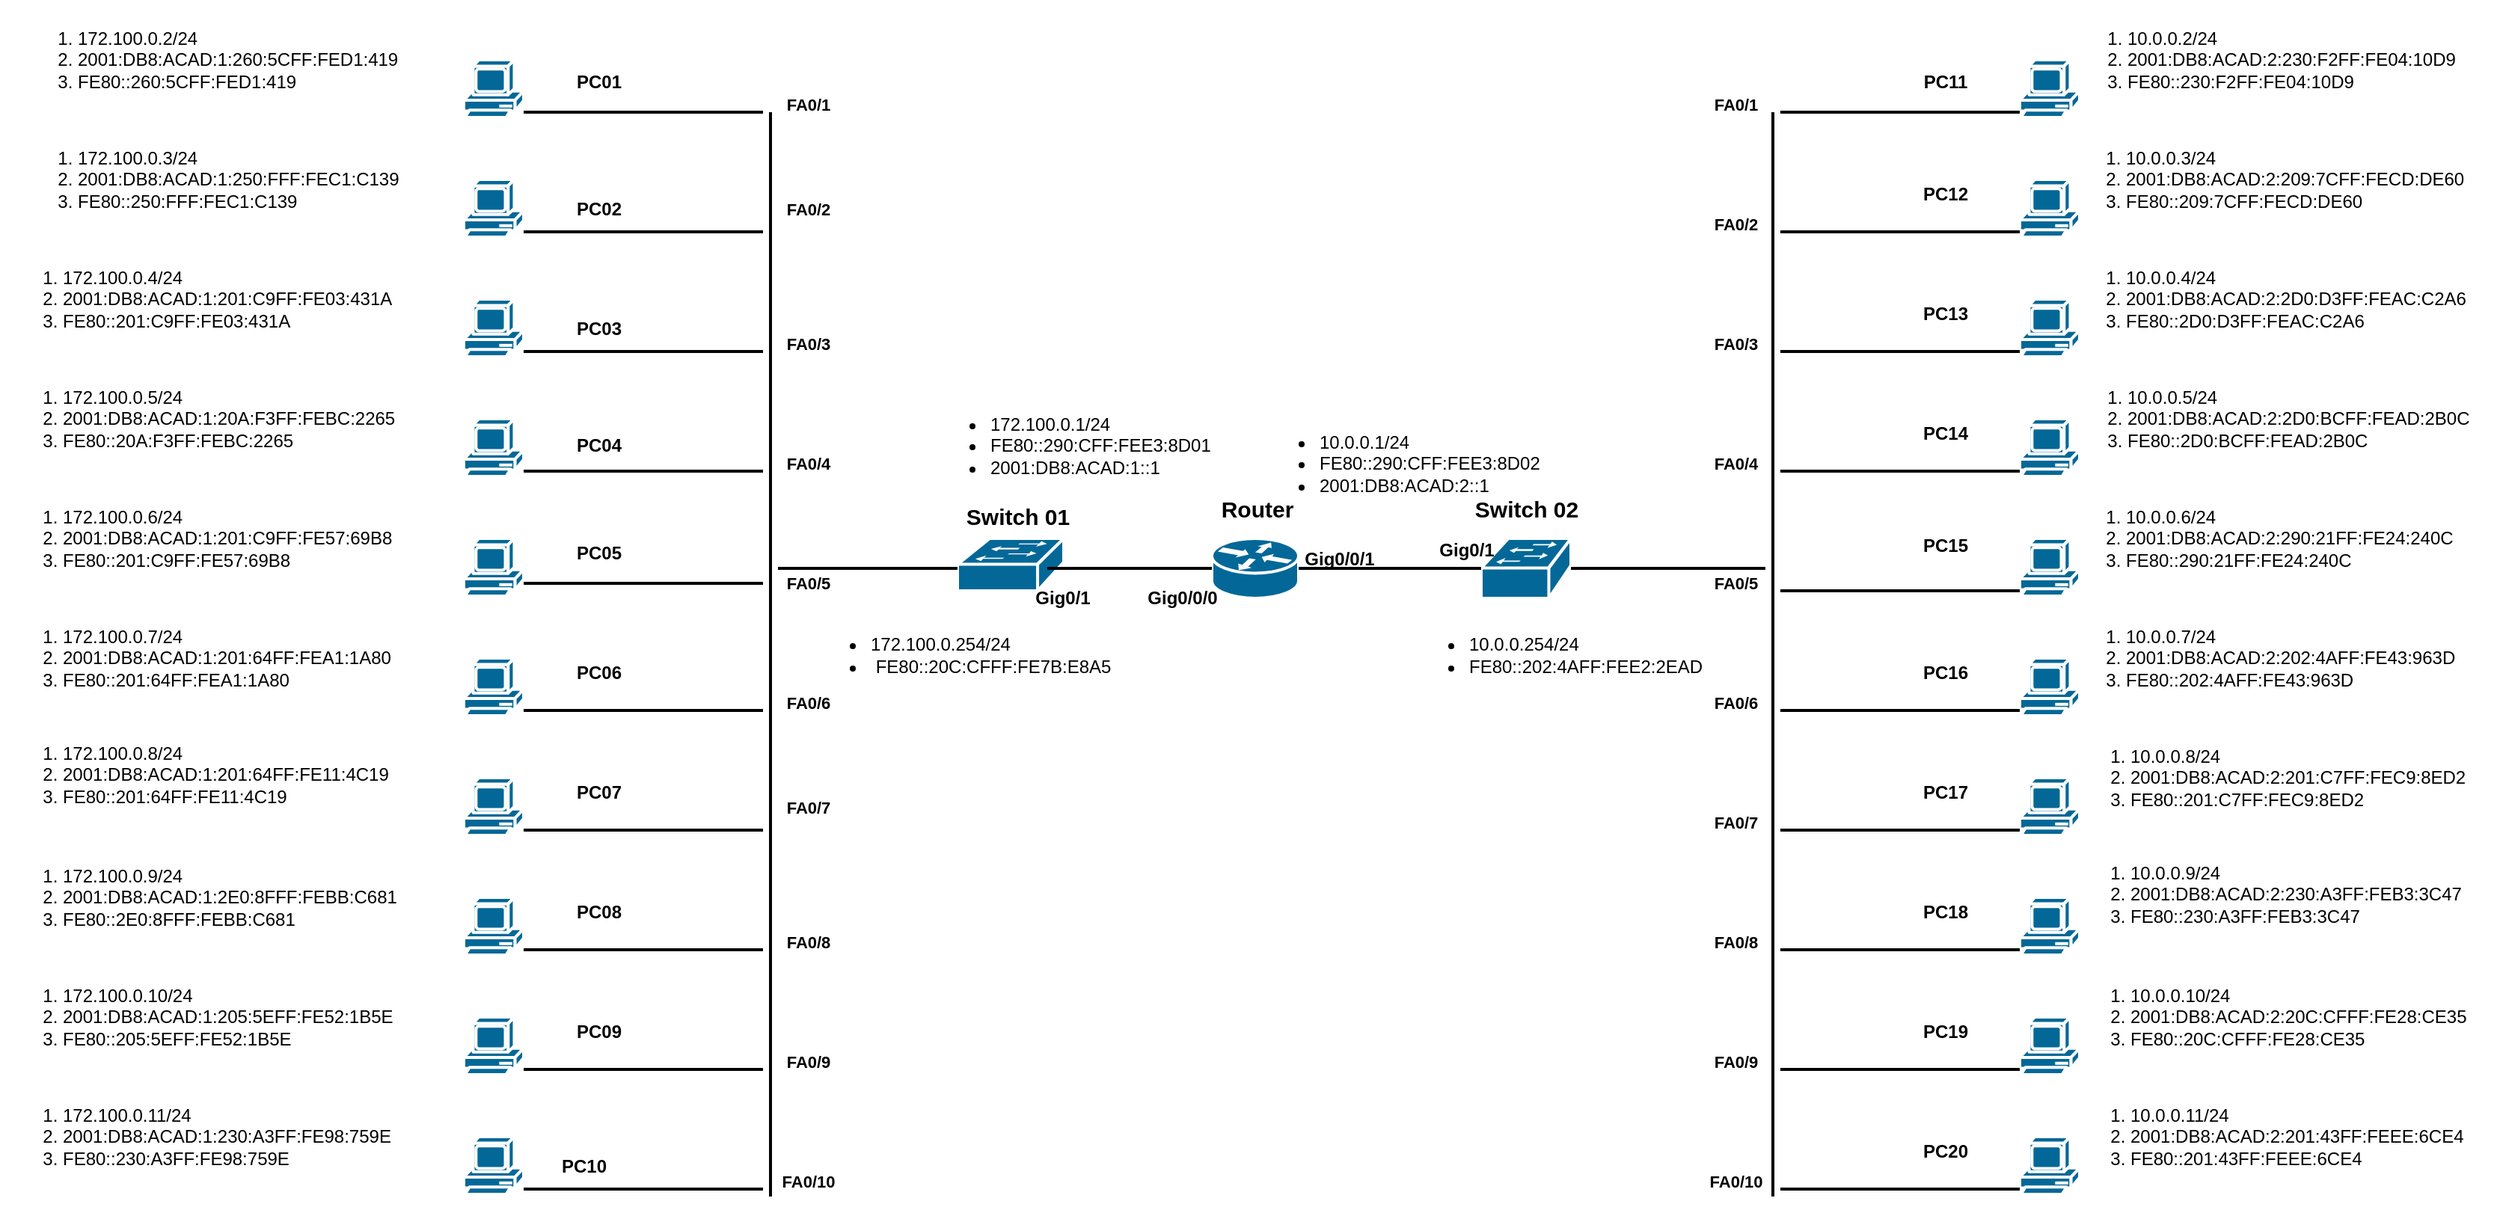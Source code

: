 <mxfile version="25.0.1">
  <diagram name="Pagina-1" id="lJMiuOfBH1eb-aQv7J_N">
    <mxGraphModel dx="3243" dy="1205" grid="1" gridSize="10" guides="1" tooltips="1" connect="1" arrows="1" fold="1" page="1" pageScale="1" pageWidth="1169" pageHeight="827" math="0" shadow="0">
      <root>
        <mxCell id="0" />
        <mxCell id="1" parent="0" />
        <mxCell id="Ideb3Kr1neXmDtbUBlHp-2" value="" style="shape=mxgraph.cisco.routers.router;sketch=0;html=1;pointerEvents=1;dashed=0;fillColor=#036897;strokeColor=#ffffff;strokeWidth=2;verticalLabelPosition=bottom;verticalAlign=top;align=center;outlineConnect=0;" vertex="1" parent="1">
          <mxGeometry x="540" y="360" width="58" height="40" as="geometry" />
        </mxCell>
        <mxCell id="Ideb3Kr1neXmDtbUBlHp-3" value="" style="shape=mxgraph.cisco.switches.workgroup_switch;sketch=0;html=1;pointerEvents=1;dashed=0;fillColor=#036897;strokeColor=#ffffff;strokeWidth=2;verticalLabelPosition=bottom;verticalAlign=top;align=center;outlineConnect=0;" vertex="1" parent="1">
          <mxGeometry x="720" y="360" width="60" height="40" as="geometry" />
        </mxCell>
        <mxCell id="Ideb3Kr1neXmDtbUBlHp-4" value="" style="shape=mxgraph.cisco.switches.workgroup_switch;sketch=0;html=1;pointerEvents=1;dashed=0;fillColor=#036897;strokeColor=#ffffff;strokeWidth=2;verticalLabelPosition=bottom;verticalAlign=top;align=center;outlineConnect=0;" vertex="1" parent="1">
          <mxGeometry x="370" y="360" width="71" height="35" as="geometry" />
        </mxCell>
        <mxCell id="Ideb3Kr1neXmDtbUBlHp-5" value="" style="shape=mxgraph.cisco.computers_and_peripherals.pc;sketch=0;html=1;pointerEvents=1;dashed=0;fillColor=#036897;strokeColor=#ffffff;strokeWidth=2;verticalLabelPosition=bottom;verticalAlign=top;align=center;outlineConnect=0;" vertex="1" parent="1">
          <mxGeometry x="40" y="40" width="40" height="40" as="geometry" />
        </mxCell>
        <mxCell id="Ideb3Kr1neXmDtbUBlHp-6" value="" style="shape=mxgraph.cisco.computers_and_peripherals.pc;sketch=0;html=1;pointerEvents=1;dashed=0;fillColor=#036897;strokeColor=#ffffff;strokeWidth=2;verticalLabelPosition=bottom;verticalAlign=top;align=center;outlineConnect=0;" vertex="1" parent="1">
          <mxGeometry x="40" y="120" width="40" height="40" as="geometry" />
        </mxCell>
        <mxCell id="Ideb3Kr1neXmDtbUBlHp-7" value="" style="shape=mxgraph.cisco.computers_and_peripherals.pc;sketch=0;html=1;pointerEvents=1;dashed=0;fillColor=#036897;strokeColor=#ffffff;strokeWidth=2;verticalLabelPosition=bottom;verticalAlign=top;align=center;outlineConnect=0;" vertex="1" parent="1">
          <mxGeometry x="40" y="200" width="40" height="40" as="geometry" />
        </mxCell>
        <mxCell id="Ideb3Kr1neXmDtbUBlHp-8" value="" style="shape=mxgraph.cisco.computers_and_peripherals.pc;sketch=0;html=1;pointerEvents=1;dashed=0;fillColor=#036897;strokeColor=#ffffff;strokeWidth=2;verticalLabelPosition=bottom;verticalAlign=top;align=center;outlineConnect=0;" vertex="1" parent="1">
          <mxGeometry x="40" y="280" width="40" height="40" as="geometry" />
        </mxCell>
        <mxCell id="Ideb3Kr1neXmDtbUBlHp-9" value="" style="shape=mxgraph.cisco.computers_and_peripherals.pc;sketch=0;html=1;pointerEvents=1;dashed=0;fillColor=#036897;strokeColor=#ffffff;strokeWidth=2;verticalLabelPosition=bottom;verticalAlign=top;align=center;outlineConnect=0;" vertex="1" parent="1">
          <mxGeometry x="40" y="360" width="40" height="40" as="geometry" />
        </mxCell>
        <mxCell id="Ideb3Kr1neXmDtbUBlHp-10" value="" style="shape=mxgraph.cisco.computers_and_peripherals.pc;sketch=0;html=1;pointerEvents=1;dashed=0;fillColor=#036897;strokeColor=#ffffff;strokeWidth=2;verticalLabelPosition=bottom;verticalAlign=top;align=center;outlineConnect=0;" vertex="1" parent="1">
          <mxGeometry x="40" y="440" width="40" height="40" as="geometry" />
        </mxCell>
        <mxCell id="Ideb3Kr1neXmDtbUBlHp-11" value="" style="shape=mxgraph.cisco.computers_and_peripherals.pc;sketch=0;html=1;pointerEvents=1;dashed=0;fillColor=#036897;strokeColor=#ffffff;strokeWidth=2;verticalLabelPosition=bottom;verticalAlign=top;align=center;outlineConnect=0;" vertex="1" parent="1">
          <mxGeometry x="40" y="520" width="40" height="40" as="geometry" />
        </mxCell>
        <mxCell id="Ideb3Kr1neXmDtbUBlHp-12" value="" style="shape=mxgraph.cisco.computers_and_peripherals.pc;sketch=0;html=1;pointerEvents=1;dashed=0;fillColor=#036897;strokeColor=#ffffff;strokeWidth=2;verticalLabelPosition=bottom;verticalAlign=top;align=center;outlineConnect=0;" vertex="1" parent="1">
          <mxGeometry x="40" y="600" width="40" height="40" as="geometry" />
        </mxCell>
        <mxCell id="Ideb3Kr1neXmDtbUBlHp-13" value="" style="shape=mxgraph.cisco.computers_and_peripherals.pc;sketch=0;html=1;pointerEvents=1;dashed=0;fillColor=#036897;strokeColor=#ffffff;strokeWidth=2;verticalLabelPosition=bottom;verticalAlign=top;align=center;outlineConnect=0;" vertex="1" parent="1">
          <mxGeometry x="40" y="760" width="40" height="40" as="geometry" />
        </mxCell>
        <mxCell id="Ideb3Kr1neXmDtbUBlHp-14" value="" style="shape=mxgraph.cisco.computers_and_peripherals.pc;sketch=0;html=1;pointerEvents=1;dashed=0;fillColor=#036897;strokeColor=#ffffff;strokeWidth=2;verticalLabelPosition=bottom;verticalAlign=top;align=center;outlineConnect=0;" vertex="1" parent="1">
          <mxGeometry x="40" y="680" width="40" height="40" as="geometry" />
        </mxCell>
        <mxCell id="Ideb3Kr1neXmDtbUBlHp-15" value="" style="shape=mxgraph.cisco.computers_and_peripherals.pc;sketch=0;html=1;pointerEvents=1;dashed=0;fillColor=#036897;strokeColor=#ffffff;strokeWidth=2;verticalLabelPosition=bottom;verticalAlign=top;align=center;outlineConnect=0;" vertex="1" parent="1">
          <mxGeometry x="1080" y="40" width="40" height="40" as="geometry" />
        </mxCell>
        <mxCell id="Ideb3Kr1neXmDtbUBlHp-16" value="" style="shape=mxgraph.cisco.computers_and_peripherals.pc;sketch=0;html=1;pointerEvents=1;dashed=0;fillColor=#036897;strokeColor=#ffffff;strokeWidth=2;verticalLabelPosition=bottom;verticalAlign=top;align=center;outlineConnect=0;" vertex="1" parent="1">
          <mxGeometry x="1080" y="120" width="40" height="40" as="geometry" />
        </mxCell>
        <mxCell id="Ideb3Kr1neXmDtbUBlHp-17" value="" style="shape=mxgraph.cisco.computers_and_peripherals.pc;sketch=0;html=1;pointerEvents=1;dashed=0;fillColor=#036897;strokeColor=#ffffff;strokeWidth=2;verticalLabelPosition=bottom;verticalAlign=top;align=center;outlineConnect=0;" vertex="1" parent="1">
          <mxGeometry x="1080" y="200" width="40" height="40" as="geometry" />
        </mxCell>
        <mxCell id="Ideb3Kr1neXmDtbUBlHp-18" value="" style="shape=mxgraph.cisco.computers_and_peripherals.pc;sketch=0;html=1;pointerEvents=1;dashed=0;fillColor=#036897;strokeColor=#ffffff;strokeWidth=2;verticalLabelPosition=bottom;verticalAlign=top;align=center;outlineConnect=0;" vertex="1" parent="1">
          <mxGeometry x="1080" y="280" width="40" height="40" as="geometry" />
        </mxCell>
        <mxCell id="Ideb3Kr1neXmDtbUBlHp-19" value="" style="shape=mxgraph.cisco.computers_and_peripherals.pc;sketch=0;html=1;pointerEvents=1;dashed=0;fillColor=#036897;strokeColor=#ffffff;strokeWidth=2;verticalLabelPosition=bottom;verticalAlign=top;align=center;outlineConnect=0;" vertex="1" parent="1">
          <mxGeometry x="1080" y="360" width="40" height="40" as="geometry" />
        </mxCell>
        <mxCell id="Ideb3Kr1neXmDtbUBlHp-20" value="" style="shape=mxgraph.cisco.computers_and_peripherals.pc;sketch=0;html=1;pointerEvents=1;dashed=0;fillColor=#036897;strokeColor=#ffffff;strokeWidth=2;verticalLabelPosition=bottom;verticalAlign=top;align=center;outlineConnect=0;" vertex="1" parent="1">
          <mxGeometry x="1080" y="440" width="40" height="40" as="geometry" />
        </mxCell>
        <mxCell id="Ideb3Kr1neXmDtbUBlHp-21" value="" style="shape=mxgraph.cisco.computers_and_peripherals.pc;sketch=0;html=1;pointerEvents=1;dashed=0;fillColor=#036897;strokeColor=#ffffff;strokeWidth=2;verticalLabelPosition=bottom;verticalAlign=top;align=center;outlineConnect=0;" vertex="1" parent="1">
          <mxGeometry x="1080" y="520" width="40" height="40" as="geometry" />
        </mxCell>
        <mxCell id="Ideb3Kr1neXmDtbUBlHp-22" value="" style="shape=mxgraph.cisco.computers_and_peripherals.pc;sketch=0;html=1;pointerEvents=1;dashed=0;fillColor=#036897;strokeColor=#ffffff;strokeWidth=2;verticalLabelPosition=bottom;verticalAlign=top;align=center;outlineConnect=0;" vertex="1" parent="1">
          <mxGeometry x="1080" y="600" width="40" height="40" as="geometry" />
        </mxCell>
        <mxCell id="Ideb3Kr1neXmDtbUBlHp-23" value="" style="shape=mxgraph.cisco.computers_and_peripherals.pc;sketch=0;html=1;pointerEvents=1;dashed=0;fillColor=#036897;strokeColor=#ffffff;strokeWidth=2;verticalLabelPosition=bottom;verticalAlign=top;align=center;outlineConnect=0;" vertex="1" parent="1">
          <mxGeometry x="1080" y="680" width="40" height="40" as="geometry" />
        </mxCell>
        <mxCell id="Ideb3Kr1neXmDtbUBlHp-24" value="" style="shape=mxgraph.cisco.computers_and_peripherals.pc;sketch=0;html=1;pointerEvents=1;dashed=0;fillColor=#036897;strokeColor=#ffffff;strokeWidth=2;verticalLabelPosition=bottom;verticalAlign=top;align=center;outlineConnect=0;" vertex="1" parent="1">
          <mxGeometry x="1080" y="760" width="40" height="40" as="geometry" />
        </mxCell>
        <mxCell id="Ideb3Kr1neXmDtbUBlHp-29" value="" style="line;strokeWidth=2;html=1;" vertex="1" parent="1">
          <mxGeometry x="80" y="70" width="160" height="10" as="geometry" />
        </mxCell>
        <mxCell id="Ideb3Kr1neXmDtbUBlHp-30" value="" style="line;strokeWidth=2;html=1;" vertex="1" parent="1">
          <mxGeometry x="80" y="150" width="160" height="10" as="geometry" />
        </mxCell>
        <mxCell id="Ideb3Kr1neXmDtbUBlHp-31" value="" style="line;strokeWidth=2;html=1;" vertex="1" parent="1">
          <mxGeometry x="80" y="230" width="160" height="10" as="geometry" />
        </mxCell>
        <mxCell id="Ideb3Kr1neXmDtbUBlHp-32" value="" style="line;strokeWidth=2;html=1;" vertex="1" parent="1">
          <mxGeometry x="80" y="310" width="160" height="10" as="geometry" />
        </mxCell>
        <mxCell id="Ideb3Kr1neXmDtbUBlHp-33" value="" style="line;strokeWidth=2;html=1;" vertex="1" parent="1">
          <mxGeometry x="80" y="385" width="160" height="10" as="geometry" />
        </mxCell>
        <mxCell id="Ideb3Kr1neXmDtbUBlHp-34" value="" style="line;strokeWidth=2;html=1;" vertex="1" parent="1">
          <mxGeometry x="80" y="470" width="160" height="10" as="geometry" />
        </mxCell>
        <mxCell id="Ideb3Kr1neXmDtbUBlHp-35" value="" style="line;strokeWidth=2;html=1;" vertex="1" parent="1">
          <mxGeometry x="80" y="550" width="160" height="10" as="geometry" />
        </mxCell>
        <mxCell id="Ideb3Kr1neXmDtbUBlHp-36" value="" style="line;strokeWidth=2;html=1;" vertex="1" parent="1">
          <mxGeometry x="80" y="630" width="160" height="10" as="geometry" />
        </mxCell>
        <mxCell id="Ideb3Kr1neXmDtbUBlHp-37" value="" style="line;strokeWidth=2;html=1;" vertex="1" parent="1">
          <mxGeometry x="80" y="710" width="160" height="10" as="geometry" />
        </mxCell>
        <mxCell id="Ideb3Kr1neXmDtbUBlHp-38" value="" style="line;strokeWidth=2;html=1;" vertex="1" parent="1">
          <mxGeometry x="80" y="790" width="160" height="10" as="geometry" />
        </mxCell>
        <mxCell id="Ideb3Kr1neXmDtbUBlHp-39" value="" style="line;strokeWidth=2;html=1;" vertex="1" parent="1">
          <mxGeometry x="920" y="70" width="160" height="10" as="geometry" />
        </mxCell>
        <mxCell id="Ideb3Kr1neXmDtbUBlHp-40" value="" style="line;strokeWidth=2;html=1;" vertex="1" parent="1">
          <mxGeometry x="920" y="150" width="160" height="10" as="geometry" />
        </mxCell>
        <mxCell id="Ideb3Kr1neXmDtbUBlHp-41" value="" style="line;strokeWidth=2;html=1;" vertex="1" parent="1">
          <mxGeometry x="920" y="230" width="160" height="10" as="geometry" />
        </mxCell>
        <mxCell id="Ideb3Kr1neXmDtbUBlHp-42" value="" style="line;strokeWidth=2;html=1;" vertex="1" parent="1">
          <mxGeometry x="920" y="310" width="160" height="10" as="geometry" />
        </mxCell>
        <mxCell id="Ideb3Kr1neXmDtbUBlHp-43" value="" style="line;strokeWidth=2;html=1;" vertex="1" parent="1">
          <mxGeometry x="920" y="390" width="160" height="10" as="geometry" />
        </mxCell>
        <mxCell id="Ideb3Kr1neXmDtbUBlHp-44" value="" style="line;strokeWidth=2;html=1;" vertex="1" parent="1">
          <mxGeometry x="920" y="470" width="160" height="10" as="geometry" />
        </mxCell>
        <mxCell id="Ideb3Kr1neXmDtbUBlHp-45" value="" style="line;strokeWidth=2;html=1;" vertex="1" parent="1">
          <mxGeometry x="920" y="550" width="160" height="10" as="geometry" />
        </mxCell>
        <mxCell id="Ideb3Kr1neXmDtbUBlHp-48" value="" style="line;strokeWidth=2;html=1;" vertex="1" parent="1">
          <mxGeometry x="920" y="630" width="160" height="10" as="geometry" />
        </mxCell>
        <mxCell id="Ideb3Kr1neXmDtbUBlHp-49" value="" style="line;strokeWidth=2;html=1;" vertex="1" parent="1">
          <mxGeometry x="920" y="710" width="160" height="10" as="geometry" />
        </mxCell>
        <mxCell id="Ideb3Kr1neXmDtbUBlHp-50" value="" style="line;strokeWidth=2;html=1;" vertex="1" parent="1">
          <mxGeometry x="920" y="790" width="160" height="10" as="geometry" />
        </mxCell>
        <mxCell id="Ideb3Kr1neXmDtbUBlHp-53" value="" style="line;strokeWidth=2;direction=south;html=1;" vertex="1" parent="1">
          <mxGeometry x="240" y="75" width="10" height="725" as="geometry" />
        </mxCell>
        <mxCell id="Ideb3Kr1neXmDtbUBlHp-54" value="" style="line;strokeWidth=2;direction=south;html=1;" vertex="1" parent="1">
          <mxGeometry x="910" y="75" width="10" height="725" as="geometry" />
        </mxCell>
        <mxCell id="Ideb3Kr1neXmDtbUBlHp-56" value="" style="line;strokeWidth=2;html=1;" vertex="1" parent="1">
          <mxGeometry x="250" y="375" width="120" height="10" as="geometry" />
        </mxCell>
        <mxCell id="Ideb3Kr1neXmDtbUBlHp-59" value="" style="line;strokeWidth=2;html=1;" vertex="1" parent="1">
          <mxGeometry x="430" y="375" width="110" height="10" as="geometry" />
        </mxCell>
        <mxCell id="Ideb3Kr1neXmDtbUBlHp-60" value="" style="line;strokeWidth=2;html=1;" vertex="1" parent="1">
          <mxGeometry x="780" y="375" width="130" height="10" as="geometry" />
        </mxCell>
        <mxCell id="Ideb3Kr1neXmDtbUBlHp-61" value="" style="line;strokeWidth=2;html=1;" vertex="1" parent="1">
          <mxGeometry x="598" y="375" width="122" height="10" as="geometry" />
        </mxCell>
        <mxCell id="Ideb3Kr1neXmDtbUBlHp-84" value="&lt;ol&gt;&lt;li&gt;172.100.0.2/24&lt;/li&gt;&lt;li&gt;2001:DB8:ACAD:1:260:5CFF:FED1:419&lt;/li&gt;&lt;li&gt;FE80::260:5CFF:FED1:419&lt;/li&gt;&lt;/ol&gt;" style="text;strokeColor=none;fillColor=none;html=1;whiteSpace=wrap;verticalAlign=middle;overflow=hidden;" vertex="1" parent="1">
          <mxGeometry x="-260" width="260" height="80" as="geometry" />
        </mxCell>
        <mxCell id="Ideb3Kr1neXmDtbUBlHp-85" value="&lt;ol&gt;&lt;li&gt;172.100.0.3/24&lt;/li&gt;&lt;li&gt;2001:DB8:ACAD:1:250:FFF:FEC1:C139&lt;/li&gt;&lt;li&gt;FE80::250:FFF:FEC1:C139&lt;/li&gt;&lt;/ol&gt;" style="text;strokeColor=none;fillColor=none;html=1;whiteSpace=wrap;verticalAlign=middle;overflow=hidden;" vertex="1" parent="1">
          <mxGeometry x="-260" y="80" width="260" height="80" as="geometry" />
        </mxCell>
        <mxCell id="Ideb3Kr1neXmDtbUBlHp-86" value="&lt;ol&gt;&lt;li&gt;172.100.0.4/24&lt;/li&gt;&lt;li&gt;2001:DB8:ACAD:1:201:C9FF:FE03:431A&lt;/li&gt;&lt;li&gt;FE80::201:C9FF:FE03:431A&lt;/li&gt;&lt;/ol&gt;" style="text;strokeColor=none;fillColor=none;html=1;whiteSpace=wrap;verticalAlign=middle;overflow=hidden;" vertex="1" parent="1">
          <mxGeometry x="-270" y="160" width="270" height="80" as="geometry" />
        </mxCell>
        <mxCell id="Ideb3Kr1neXmDtbUBlHp-87" value="&lt;ol&gt;&lt;li&gt;172.100.0.5/24&lt;/li&gt;&lt;li&gt;2001:DB8:ACAD:1:20A:F3FF:FEBC:2265&lt;/li&gt;&lt;li&gt;&lt;span style=&quot;background-color: initial;&quot;&gt;FE80::20A:F3FF:FEBC:2265&lt;/span&gt;&lt;br&gt;&lt;/li&gt;&lt;/ol&gt;" style="text;strokeColor=none;fillColor=none;html=1;whiteSpace=wrap;verticalAlign=middle;overflow=hidden;" vertex="1" parent="1">
          <mxGeometry x="-270" y="240" width="270" height="80" as="geometry" />
        </mxCell>
        <mxCell id="Ideb3Kr1neXmDtbUBlHp-88" value="&lt;ol&gt;&lt;li&gt;172.100.0.6/24&lt;/li&gt;&lt;li&gt;2001:DB8:ACAD:1:201:C9FF:FE57:69B8&lt;/li&gt;&lt;li&gt;FE80::201:C9FF:FE57:69B8&lt;/li&gt;&lt;/ol&gt;" style="text;strokeColor=none;fillColor=none;html=1;whiteSpace=wrap;verticalAlign=middle;overflow=hidden;" vertex="1" parent="1">
          <mxGeometry x="-270" y="320" width="270" height="80" as="geometry" />
        </mxCell>
        <mxCell id="Ideb3Kr1neXmDtbUBlHp-89" value="&lt;ol&gt;&lt;li&gt;172.100.0.7/24&lt;/li&gt;&lt;li&gt;2001:DB8:ACAD:1:201:64FF:FEA1:1A80&lt;/li&gt;&lt;li&gt;FE80::201:64FF:FEA1:1A80&lt;/li&gt;&lt;/ol&gt;" style="text;strokeColor=none;fillColor=none;html=1;whiteSpace=wrap;verticalAlign=middle;overflow=hidden;" vertex="1" parent="1">
          <mxGeometry x="-270" y="400" width="270" height="80" as="geometry" />
        </mxCell>
        <mxCell id="Ideb3Kr1neXmDtbUBlHp-90" value="&lt;ol&gt;&lt;li&gt;172.100.0.8/24&lt;/li&gt;&lt;li&gt;2001:DB8:ACAD:1:201:64FF:FE11:4C19&lt;/li&gt;&lt;li&gt;FE80::201:64FF:FE11:4C19&lt;/li&gt;&lt;/ol&gt;" style="text;strokeColor=none;fillColor=none;html=1;whiteSpace=wrap;verticalAlign=middle;overflow=hidden;" vertex="1" parent="1">
          <mxGeometry x="-270" y="477.5" width="270" height="80" as="geometry" />
        </mxCell>
        <mxCell id="Ideb3Kr1neXmDtbUBlHp-91" value="&lt;ol&gt;&lt;li&gt;172.100.0.9/24&lt;/li&gt;&lt;li&gt;2001:DB8:ACAD:1:2E0:8FFF:FEBB:C681&lt;/li&gt;&lt;li&gt;FE80::2E0:8FFF:FEBB:C681&lt;/li&gt;&lt;/ol&gt;" style="text;strokeColor=none;fillColor=none;html=1;whiteSpace=wrap;verticalAlign=middle;overflow=hidden;" vertex="1" parent="1">
          <mxGeometry x="-270" y="560" width="270" height="80" as="geometry" />
        </mxCell>
        <mxCell id="Ideb3Kr1neXmDtbUBlHp-92" value="&lt;ol&gt;&lt;li&gt;172.100.0.10/24&lt;/li&gt;&lt;li&gt;2001:DB8:ACAD:1:205:5EFF:FE52:1B5E&lt;br&gt;&lt;/li&gt;&lt;li&gt;FE80::205:5EFF:FE52:1B5E&lt;/li&gt;&lt;/ol&gt;" style="text;strokeColor=none;fillColor=none;html=1;whiteSpace=wrap;verticalAlign=middle;overflow=hidden;" vertex="1" parent="1">
          <mxGeometry x="-270" y="640" width="270" height="80" as="geometry" />
        </mxCell>
        <mxCell id="Ideb3Kr1neXmDtbUBlHp-93" value="&lt;ol&gt;&lt;li&gt;172.100.0.11/24&lt;/li&gt;&lt;li&gt;2001:DB8:ACAD:1:230:A3FF:FE98:759E&lt;br&gt;&lt;/li&gt;&lt;li&gt;FE80::230:A3FF:FE98:759E&lt;/li&gt;&lt;/ol&gt;" style="text;strokeColor=none;fillColor=none;html=1;whiteSpace=wrap;verticalAlign=middle;overflow=hidden;" vertex="1" parent="1">
          <mxGeometry x="-270" y="720" width="270" height="80" as="geometry" />
        </mxCell>
        <mxCell id="Ideb3Kr1neXmDtbUBlHp-94" value="&lt;ol&gt;&lt;li&gt;10.0.0.11/24&lt;/li&gt;&lt;li&gt;2001:DB8:ACAD:2:201:43FF:FEEE:6CE4&lt;/li&gt;&lt;li&gt;FE80::201:43FF:FEEE:6CE4&lt;/li&gt;&lt;/ol&gt;" style="text;strokeColor=none;fillColor=none;html=1;whiteSpace=wrap;verticalAlign=middle;overflow=hidden;" vertex="1" parent="1">
          <mxGeometry x="1112" y="720" width="288" height="80" as="geometry" />
        </mxCell>
        <mxCell id="Ideb3Kr1neXmDtbUBlHp-95" value="&lt;ol&gt;&lt;li&gt;10.0.0.10/24&lt;/li&gt;&lt;li&gt;2001:DB8:ACAD:2:20C:CFFF:FE28:CE35&lt;/li&gt;&lt;li&gt;FE80::20C:CFFF:FE28:CE35&lt;/li&gt;&lt;/ol&gt;" style="text;strokeColor=none;fillColor=none;html=1;whiteSpace=wrap;verticalAlign=middle;overflow=hidden;" vertex="1" parent="1">
          <mxGeometry x="1112" y="640" width="288" height="80" as="geometry" />
        </mxCell>
        <mxCell id="Ideb3Kr1neXmDtbUBlHp-96" value="&lt;ol&gt;&lt;li&gt;10.0.0.9/24&lt;/li&gt;&lt;li&gt;2001:DB8:ACAD:2:230:A3FF:FEB3:3C47&lt;br&gt;&lt;/li&gt;&lt;li&gt;FE80::230:A3FF:FEB3:3C47&lt;/li&gt;&lt;/ol&gt;" style="text;strokeColor=none;fillColor=none;html=1;whiteSpace=wrap;verticalAlign=middle;overflow=hidden;" vertex="1" parent="1">
          <mxGeometry x="1112" y="557.5" width="288" height="80" as="geometry" />
        </mxCell>
        <mxCell id="Ideb3Kr1neXmDtbUBlHp-97" value="&lt;ol&gt;&lt;li&gt;10.0.0.8/24&lt;/li&gt;&lt;li&gt;2001:DB8:ACAD:2:201:C7FF:FEC9:8ED2&lt;br&gt;&lt;/li&gt;&lt;li&gt;FE80::201:C7FF:FEC9:8ED2&lt;/li&gt;&lt;/ol&gt;" style="text;strokeColor=none;fillColor=none;html=1;whiteSpace=wrap;verticalAlign=middle;overflow=hidden;" vertex="1" parent="1">
          <mxGeometry x="1112" y="480" width="280" height="80" as="geometry" />
        </mxCell>
        <mxCell id="Ideb3Kr1neXmDtbUBlHp-98" value="&lt;ol&gt;&lt;li&gt;10.0.0.7/24&lt;/li&gt;&lt;li&gt;2001:DB8:ACAD:2:202:4AFF:FE43:963D&lt;br&gt;&lt;/li&gt;&lt;li&gt;FE80::202:4AFF:FE43:963D&lt;/li&gt;&lt;/ol&gt;" style="text;strokeColor=none;fillColor=none;html=1;whiteSpace=wrap;verticalAlign=middle;overflow=hidden;" vertex="1" parent="1">
          <mxGeometry x="1109" y="400" width="280" height="80" as="geometry" />
        </mxCell>
        <mxCell id="Ideb3Kr1neXmDtbUBlHp-99" value="&lt;ol&gt;&lt;li&gt;10.0.0.6/24&lt;/li&gt;&lt;li&gt;2001:DB8:ACAD:2:290:21FF:FE24:240C&lt;br&gt;&lt;/li&gt;&lt;li&gt;FE80::290:21FF:FE24:240C&lt;/li&gt;&lt;/ol&gt;" style="text;strokeColor=none;fillColor=none;html=1;whiteSpace=wrap;verticalAlign=middle;overflow=hidden;" vertex="1" parent="1">
          <mxGeometry x="1109" y="320" width="288" height="80" as="geometry" />
        </mxCell>
        <mxCell id="Ideb3Kr1neXmDtbUBlHp-100" value="&lt;ol&gt;&lt;li&gt;10.0.0.5/24&lt;/li&gt;&lt;li&gt;2001:DB8:ACAD:2:2D0:BCFF:FEAD:2B0C&lt;br&gt;&lt;/li&gt;&lt;li&gt;FE80::2D0:BCFF:FEAD:2B0C&lt;/li&gt;&lt;/ol&gt;" style="text;strokeColor=none;fillColor=none;html=1;whiteSpace=wrap;verticalAlign=middle;overflow=hidden;" vertex="1" parent="1">
          <mxGeometry x="1110" y="240" width="290" height="80" as="geometry" />
        </mxCell>
        <mxCell id="Ideb3Kr1neXmDtbUBlHp-101" value="&lt;ol&gt;&lt;li&gt;10.0.0.4/24&lt;/li&gt;&lt;li&gt;2001:DB8:ACAD:2:2D0:D3FF:FEAC:C2A6&lt;br&gt;&lt;/li&gt;&lt;li&gt;FE80::2D0:D3FF:FEAC:C2A6&lt;/li&gt;&lt;/ol&gt;" style="text;strokeColor=none;fillColor=none;html=1;whiteSpace=wrap;verticalAlign=middle;overflow=hidden;" vertex="1" parent="1">
          <mxGeometry x="1109" y="160" width="291" height="80" as="geometry" />
        </mxCell>
        <mxCell id="Ideb3Kr1neXmDtbUBlHp-102" value="&lt;ol&gt;&lt;li&gt;10.0.0.3/24&lt;/li&gt;&lt;li&gt;2001:DB8:ACAD:2:209:7CFF:FECD:DE60&lt;br&gt;&lt;/li&gt;&lt;li&gt;FE80::209:7CFF:FECD:DE60&lt;/li&gt;&lt;/ol&gt;" style="text;strokeColor=none;fillColor=none;html=1;whiteSpace=wrap;verticalAlign=middle;overflow=hidden;" vertex="1" parent="1">
          <mxGeometry x="1109" y="80" width="291" height="80" as="geometry" />
        </mxCell>
        <mxCell id="Ideb3Kr1neXmDtbUBlHp-103" value="&lt;ol&gt;&lt;li&gt;10.0.0.2/24&lt;/li&gt;&lt;li&gt;2001:DB8:ACAD:2:230:F2FF:FE04:10D9&lt;br&gt;&lt;/li&gt;&lt;li&gt;FE80::230:F2FF:FE04:10D9&lt;/li&gt;&lt;/ol&gt;" style="text;strokeColor=none;fillColor=none;html=1;whiteSpace=wrap;verticalAlign=middle;overflow=hidden;" vertex="1" parent="1">
          <mxGeometry x="1110" width="290" height="80" as="geometry" />
        </mxCell>
        <mxCell id="Ideb3Kr1neXmDtbUBlHp-104" value="Router" style="text;strokeColor=none;fillColor=none;html=1;fontSize=15;fontStyle=1;verticalAlign=middle;align=center;" vertex="1" parent="1">
          <mxGeometry x="520" y="320" width="100" height="40" as="geometry" />
        </mxCell>
        <mxCell id="Ideb3Kr1neXmDtbUBlHp-105" value="Switch 01" style="text;strokeColor=none;fillColor=none;html=1;fontSize=15;fontStyle=1;verticalAlign=middle;align=center;" vertex="1" parent="1">
          <mxGeometry x="390" y="330" width="40" height="30" as="geometry" />
        </mxCell>
        <mxCell id="Ideb3Kr1neXmDtbUBlHp-106" value="Switch 02" style="text;strokeColor=none;fillColor=none;html=1;fontSize=15;fontStyle=1;verticalAlign=middle;align=center;" vertex="1" parent="1">
          <mxGeometry x="700" y="320" width="100" height="40" as="geometry" />
        </mxCell>
        <mxCell id="Ideb3Kr1neXmDtbUBlHp-108" value="PC01" style="text;strokeColor=none;fillColor=none;html=1;fontSize=12;fontStyle=1;verticalAlign=middle;align=center;" vertex="1" parent="1">
          <mxGeometry x="80" y="35" width="100" height="40" as="geometry" />
        </mxCell>
        <mxCell id="Ideb3Kr1neXmDtbUBlHp-109" value="PC02" style="text;strokeColor=none;fillColor=none;html=1;fontSize=12;fontStyle=1;verticalAlign=middle;align=center;" vertex="1" parent="1">
          <mxGeometry x="80" y="120" width="100" height="40" as="geometry" />
        </mxCell>
        <mxCell id="Ideb3Kr1neXmDtbUBlHp-110" value="PC03" style="text;strokeColor=none;fillColor=none;html=1;fontSize=12;fontStyle=1;verticalAlign=middle;align=center;" vertex="1" parent="1">
          <mxGeometry x="80" y="200" width="100" height="40" as="geometry" />
        </mxCell>
        <mxCell id="Ideb3Kr1neXmDtbUBlHp-112" value="PC04" style="text;strokeColor=none;fillColor=none;html=1;fontSize=12;fontStyle=1;verticalAlign=middle;align=center;" vertex="1" parent="1">
          <mxGeometry x="80" y="277.5" width="100" height="40" as="geometry" />
        </mxCell>
        <mxCell id="Ideb3Kr1neXmDtbUBlHp-113" value="PC05" style="text;strokeColor=none;fillColor=none;html=1;fontSize=12;fontStyle=1;verticalAlign=middle;align=center;" vertex="1" parent="1">
          <mxGeometry x="80" y="350" width="100" height="40" as="geometry" />
        </mxCell>
        <mxCell id="Ideb3Kr1neXmDtbUBlHp-114" value="PC06" style="text;strokeColor=none;fillColor=none;html=1;fontSize=12;fontStyle=1;verticalAlign=middle;align=center;" vertex="1" parent="1">
          <mxGeometry x="80" y="430" width="100" height="40" as="geometry" />
        </mxCell>
        <mxCell id="Ideb3Kr1neXmDtbUBlHp-115" value="PC07" style="text;strokeColor=none;fillColor=none;html=1;fontSize=12;fontStyle=1;verticalAlign=middle;align=center;" vertex="1" parent="1">
          <mxGeometry x="80" y="510" width="100" height="40" as="geometry" />
        </mxCell>
        <mxCell id="Ideb3Kr1neXmDtbUBlHp-116" value="PC08" style="text;strokeColor=none;fillColor=none;html=1;fontSize=12;fontStyle=1;verticalAlign=middle;align=center;" vertex="1" parent="1">
          <mxGeometry x="80" y="590" width="100" height="40" as="geometry" />
        </mxCell>
        <mxCell id="Ideb3Kr1neXmDtbUBlHp-117" value="PC09" style="text;strokeColor=none;fillColor=none;html=1;fontSize=12;fontStyle=1;verticalAlign=middle;align=center;" vertex="1" parent="1">
          <mxGeometry x="80" y="670" width="100" height="40" as="geometry" />
        </mxCell>
        <mxCell id="Ideb3Kr1neXmDtbUBlHp-118" value="PC10" style="text;strokeColor=none;fillColor=none;html=1;fontSize=12;fontStyle=1;verticalAlign=middle;align=center;" vertex="1" parent="1">
          <mxGeometry x="70" y="760" width="100" height="40" as="geometry" />
        </mxCell>
        <mxCell id="Ideb3Kr1neXmDtbUBlHp-119" value="PC11" style="text;strokeColor=none;fillColor=none;html=1;fontSize=12;fontStyle=1;verticalAlign=middle;align=center;" vertex="1" parent="1">
          <mxGeometry x="980" y="35" width="100" height="40" as="geometry" />
        </mxCell>
        <mxCell id="Ideb3Kr1neXmDtbUBlHp-120" value="PC12" style="text;strokeColor=none;fillColor=none;html=1;fontSize=12;fontStyle=1;verticalAlign=middle;align=center;" vertex="1" parent="1">
          <mxGeometry x="980" y="110" width="100" height="40" as="geometry" />
        </mxCell>
        <mxCell id="Ideb3Kr1neXmDtbUBlHp-121" value="PC13" style="text;strokeColor=none;fillColor=none;html=1;fontSize=12;fontStyle=1;verticalAlign=middle;align=center;" vertex="1" parent="1">
          <mxGeometry x="980" y="190" width="100" height="40" as="geometry" />
        </mxCell>
        <mxCell id="Ideb3Kr1neXmDtbUBlHp-122" value="PC14" style="text;strokeColor=none;fillColor=none;html=1;fontSize=12;fontStyle=1;verticalAlign=middle;align=center;" vertex="1" parent="1">
          <mxGeometry x="980" y="270" width="100" height="40" as="geometry" />
        </mxCell>
        <mxCell id="Ideb3Kr1neXmDtbUBlHp-123" value="PC15" style="text;strokeColor=none;fillColor=none;html=1;fontSize=12;fontStyle=1;verticalAlign=middle;align=center;" vertex="1" parent="1">
          <mxGeometry x="980" y="335" width="100" height="60" as="geometry" />
        </mxCell>
        <mxCell id="Ideb3Kr1neXmDtbUBlHp-124" value="PC16" style="text;strokeColor=none;fillColor=none;html=1;fontSize=12;fontStyle=1;verticalAlign=middle;align=center;" vertex="1" parent="1">
          <mxGeometry x="980" y="430" width="100" height="40" as="geometry" />
        </mxCell>
        <mxCell id="Ideb3Kr1neXmDtbUBlHp-125" value="PC17" style="text;strokeColor=none;fillColor=none;html=1;fontSize=12;fontStyle=1;verticalAlign=middle;align=center;" vertex="1" parent="1">
          <mxGeometry x="980" y="510" width="100" height="40" as="geometry" />
        </mxCell>
        <mxCell id="Ideb3Kr1neXmDtbUBlHp-126" value="PC18" style="text;strokeColor=none;fillColor=none;html=1;fontSize=12;fontStyle=1;verticalAlign=middle;align=center;" vertex="1" parent="1">
          <mxGeometry x="980" y="590" width="100" height="40" as="geometry" />
        </mxCell>
        <mxCell id="Ideb3Kr1neXmDtbUBlHp-127" value="PC19" style="text;strokeColor=none;fillColor=none;html=1;fontSize=12;fontStyle=1;verticalAlign=middle;align=center;" vertex="1" parent="1">
          <mxGeometry x="980" y="670" width="100" height="40" as="geometry" />
        </mxCell>
        <mxCell id="Ideb3Kr1neXmDtbUBlHp-128" value="PC20" style="text;strokeColor=none;fillColor=none;html=1;fontSize=12;fontStyle=1;verticalAlign=middle;align=center;" vertex="1" parent="1">
          <mxGeometry x="980" y="750" width="100" height="40" as="geometry" />
        </mxCell>
        <mxCell id="Ideb3Kr1neXmDtbUBlHp-129" value="FA0/1" style="text;strokeColor=none;fillColor=none;html=1;fontSize=11;fontStyle=1;verticalAlign=middle;align=center;" vertex="1" parent="1">
          <mxGeometry x="220" y="50" width="100" height="40" as="geometry" />
        </mxCell>
        <mxCell id="Ideb3Kr1neXmDtbUBlHp-130" value="FA0/2" style="text;strokeColor=none;fillColor=none;html=1;fontSize=11;fontStyle=1;verticalAlign=middle;align=center;" vertex="1" parent="1">
          <mxGeometry x="220" y="120" width="100" height="40" as="geometry" />
        </mxCell>
        <mxCell id="Ideb3Kr1neXmDtbUBlHp-131" value="FA0/3" style="text;strokeColor=none;fillColor=none;html=1;fontSize=11;fontStyle=1;verticalAlign=middle;align=center;" vertex="1" parent="1">
          <mxGeometry x="220" y="210" width="100" height="40" as="geometry" />
        </mxCell>
        <mxCell id="Ideb3Kr1neXmDtbUBlHp-132" value="FA0/4" style="text;strokeColor=none;fillColor=none;html=1;fontSize=11;fontStyle=1;verticalAlign=middle;align=center;" vertex="1" parent="1">
          <mxGeometry x="220" y="290" width="100" height="40" as="geometry" />
        </mxCell>
        <mxCell id="Ideb3Kr1neXmDtbUBlHp-133" value="FA0/5" style="text;strokeColor=none;fillColor=none;html=1;fontSize=11;fontStyle=1;verticalAlign=middle;align=center;" vertex="1" parent="1">
          <mxGeometry x="220" y="370" width="100" height="40" as="geometry" />
        </mxCell>
        <mxCell id="Ideb3Kr1neXmDtbUBlHp-134" value="FA0/6" style="text;strokeColor=none;fillColor=none;html=1;fontSize=11;fontStyle=1;verticalAlign=middle;align=center;" vertex="1" parent="1">
          <mxGeometry x="220" y="450" width="100" height="40" as="geometry" />
        </mxCell>
        <mxCell id="Ideb3Kr1neXmDtbUBlHp-135" value="FA0/7" style="text;strokeColor=none;fillColor=none;html=1;fontSize=11;fontStyle=1;verticalAlign=middle;align=center;" vertex="1" parent="1">
          <mxGeometry x="220" y="520" width="100" height="40" as="geometry" />
        </mxCell>
        <mxCell id="Ideb3Kr1neXmDtbUBlHp-136" value="FA0/8" style="text;strokeColor=none;fillColor=none;html=1;fontSize=11;fontStyle=1;verticalAlign=middle;align=center;" vertex="1" parent="1">
          <mxGeometry x="220" y="610" width="100" height="40" as="geometry" />
        </mxCell>
        <mxCell id="Ideb3Kr1neXmDtbUBlHp-137" value="FA0/9" style="text;strokeColor=none;fillColor=none;html=1;fontSize=11;fontStyle=1;verticalAlign=middle;align=center;" vertex="1" parent="1">
          <mxGeometry x="220" y="690" width="100" height="40" as="geometry" />
        </mxCell>
        <mxCell id="Ideb3Kr1neXmDtbUBlHp-138" value="FA0/10" style="text;strokeColor=none;fillColor=none;html=1;fontSize=11;fontStyle=1;verticalAlign=middle;align=center;" vertex="1" parent="1">
          <mxGeometry x="220" y="770" width="100" height="40" as="geometry" />
        </mxCell>
        <mxCell id="Ideb3Kr1neXmDtbUBlHp-139" value="FA0/1" style="text;strokeColor=none;fillColor=none;html=1;fontSize=11;fontStyle=1;verticalAlign=middle;align=center;" vertex="1" parent="1">
          <mxGeometry x="840" y="50" width="100" height="40" as="geometry" />
        </mxCell>
        <mxCell id="Ideb3Kr1neXmDtbUBlHp-140" value="FA0/2" style="text;strokeColor=none;fillColor=none;html=1;fontSize=11;fontStyle=1;verticalAlign=middle;align=center;" vertex="1" parent="1">
          <mxGeometry x="840" y="130" width="100" height="40" as="geometry" />
        </mxCell>
        <mxCell id="Ideb3Kr1neXmDtbUBlHp-141" value="FA0/3" style="text;strokeColor=none;fillColor=none;html=1;fontSize=11;fontStyle=1;verticalAlign=middle;align=center;" vertex="1" parent="1">
          <mxGeometry x="840" y="210" width="100" height="40" as="geometry" />
        </mxCell>
        <mxCell id="Ideb3Kr1neXmDtbUBlHp-142" value="FA0/4" style="text;strokeColor=none;fillColor=none;html=1;fontSize=11;fontStyle=1;verticalAlign=middle;align=center;" vertex="1" parent="1">
          <mxGeometry x="840" y="290" width="100" height="40" as="geometry" />
        </mxCell>
        <mxCell id="Ideb3Kr1neXmDtbUBlHp-143" value="FA0/5" style="text;strokeColor=none;fillColor=none;html=1;fontSize=11;fontStyle=1;verticalAlign=middle;align=center;" vertex="1" parent="1">
          <mxGeometry x="840" y="370" width="100" height="40" as="geometry" />
        </mxCell>
        <mxCell id="Ideb3Kr1neXmDtbUBlHp-144" value="FA0/6" style="text;strokeColor=none;fillColor=none;html=1;fontSize=11;fontStyle=1;verticalAlign=middle;align=center;" vertex="1" parent="1">
          <mxGeometry x="840" y="450" width="100" height="40" as="geometry" />
        </mxCell>
        <mxCell id="Ideb3Kr1neXmDtbUBlHp-145" value="FA0/7" style="text;strokeColor=none;fillColor=none;html=1;fontSize=11;fontStyle=1;verticalAlign=middle;align=center;" vertex="1" parent="1">
          <mxGeometry x="840" y="530" width="100" height="40" as="geometry" />
        </mxCell>
        <mxCell id="Ideb3Kr1neXmDtbUBlHp-146" value="FA0/8" style="text;strokeColor=none;fillColor=none;html=1;fontSize=11;fontStyle=1;verticalAlign=middle;align=center;" vertex="1" parent="1">
          <mxGeometry x="840" y="610" width="100" height="40" as="geometry" />
        </mxCell>
        <mxCell id="Ideb3Kr1neXmDtbUBlHp-147" value="FA0/9" style="text;strokeColor=none;fillColor=none;html=1;fontSize=11;fontStyle=1;verticalAlign=middle;align=center;" vertex="1" parent="1">
          <mxGeometry x="840" y="690" width="100" height="40" as="geometry" />
        </mxCell>
        <mxCell id="Ideb3Kr1neXmDtbUBlHp-148" value="FA0/10" style="text;strokeColor=none;fillColor=none;html=1;fontSize=11;fontStyle=1;verticalAlign=middle;align=center;" vertex="1" parent="1">
          <mxGeometry x="840" y="770" width="100" height="40" as="geometry" />
        </mxCell>
        <mxCell id="Ideb3Kr1neXmDtbUBlHp-149" value="Gig0/1" style="text;strokeColor=none;fillColor=none;html=1;fontSize=12;fontStyle=1;verticalAlign=middle;align=center;" vertex="1" parent="1">
          <mxGeometry x="400" y="392.5" width="80" height="15" as="geometry" />
        </mxCell>
        <mxCell id="Ideb3Kr1neXmDtbUBlHp-150" value="Gig0/0/0" style="text;strokeColor=none;fillColor=none;html=1;fontSize=12;fontStyle=1;verticalAlign=middle;align=center;" vertex="1" parent="1">
          <mxGeometry x="480" y="395" width="80" height="10" as="geometry" />
        </mxCell>
        <mxCell id="Ideb3Kr1neXmDtbUBlHp-151" value="Gig0/1" style="text;strokeColor=none;fillColor=none;html=1;fontSize=12;fontStyle=1;verticalAlign=middle;align=center;" vertex="1" parent="1">
          <mxGeometry x="670" y="360" width="80" height="15" as="geometry" />
        </mxCell>
        <mxCell id="Ideb3Kr1neXmDtbUBlHp-152" value="Gig0/0/1" style="text;strokeColor=none;fillColor=none;html=1;fontSize=12;fontStyle=1;verticalAlign=middle;align=center;" vertex="1" parent="1">
          <mxGeometry x="585" y="369" width="80" height="10" as="geometry" />
        </mxCell>
        <mxCell id="Ideb3Kr1neXmDtbUBlHp-153" value="&lt;ul&gt;&lt;li&gt;172.100.0.1/24&lt;/li&gt;&lt;li&gt;FE80::290:CFF:FEE3:8D01&lt;br&gt;&lt;/li&gt;&lt;li&gt;2001:DB8:ACAD:1::1&lt;br&gt;&lt;/li&gt;&lt;/ul&gt;" style="text;strokeColor=none;fillColor=none;html=1;whiteSpace=wrap;verticalAlign=middle;overflow=hidden;" vertex="1" parent="1">
          <mxGeometry x="350" y="257.5" width="220" height="80" as="geometry" />
        </mxCell>
        <mxCell id="Ideb3Kr1neXmDtbUBlHp-154" value="&lt;ul&gt;&lt;li&gt;172.100.0.254/24&lt;/li&gt;&lt;li&gt;&amp;nbsp;FE80::20C:CFFF:FE7B:E8A5&lt;br&gt;&lt;/li&gt;&lt;/ul&gt;" style="text;strokeColor=none;fillColor=none;html=1;whiteSpace=wrap;verticalAlign=middle;overflow=hidden;" vertex="1" parent="1">
          <mxGeometry x="270" y="397.5" width="210" height="80" as="geometry" />
        </mxCell>
        <mxCell id="Ideb3Kr1neXmDtbUBlHp-155" value="&lt;ul&gt;&lt;li&gt;10.0.0.254/24&lt;/li&gt;&lt;li&gt;FE80::202:4AFF:FEE2:2EAD&lt;/li&gt;&lt;/ul&gt;" style="text;strokeColor=none;fillColor=none;html=1;whiteSpace=wrap;verticalAlign=middle;overflow=hidden;" vertex="1" parent="1">
          <mxGeometry x="670" y="397.5" width="205" height="80" as="geometry" />
        </mxCell>
        <mxCell id="Ideb3Kr1neXmDtbUBlHp-156" value="&lt;ul&gt;&lt;li&gt;10.0.0.1/24&lt;/li&gt;&lt;li&gt;FE80::290:CFF:FEE3:8D02&lt;br&gt;&lt;/li&gt;&lt;li&gt;2001:DB8:ACAD:2::1&lt;br&gt;&lt;/li&gt;&lt;/ul&gt;" style="text;strokeColor=none;fillColor=none;html=1;whiteSpace=wrap;verticalAlign=middle;overflow=hidden;" vertex="1" parent="1">
          <mxGeometry x="570" y="270" width="200" height="80" as="geometry" />
        </mxCell>
      </root>
    </mxGraphModel>
  </diagram>
</mxfile>
